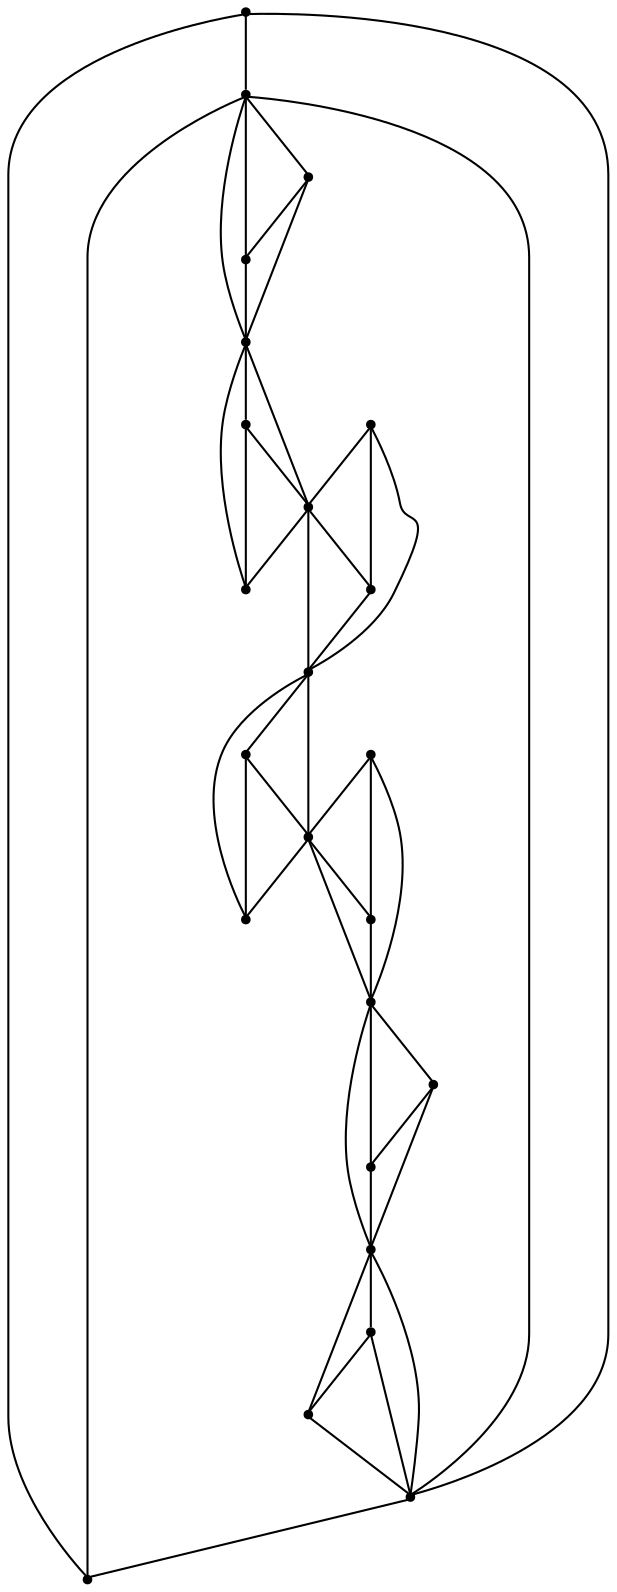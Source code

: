 graph {
  node [shape=point,comment="{\"directed\":false,\"doi\":\"10.1007/978-3-540-70904-6_34\",\"figure\":\"2\"}"]

  v0 [pos="1047.882417332849,1600.9270615047878"]
  v1 [pos="979.932308321221,1675.552076763577"]
  v2 [pos="1047.882417332849,1751.739592022366"]
  v3 [pos="946.7385855741278,1758.364576763577"]
  v4 [pos="999.873469295058,1731.8645742204453"]
  v5 [pos="998.9983421148256,1620.8020793067083"]
  v6 [pos="945.9884765625,1595.1771047380234"]
  v7 [pos="940.1123682776163,1857.8020996517603"]
  v8 [pos="864.7233602834303,1561.1770894792344"]
  v9 [pos="940.1123682776163,1494.0520869361026"]
  v10 [pos="864.7233602834303,1792.3020945654976"]
  v11 [pos="921.1088435683139,1542.9270691341824"]
  v12 [pos="920.2336527979651,1809.7395843929712"]
  v13 [pos="789.3343522892442,1858.6145665910508"]
  v14 [pos="782.7080714026163,1595.1771047380234"]
  v15 [pos="809.2130041787791,1809.7395843929712"]
  v16 [pos="782.7080714026163,1757.5521098242866"]
  v17 [pos="809.2130041787791,1542.1770996517603"]
  v18 [pos="789.3343522892442,1494.0520869361026"]
  v19 [pos="750.4521121002907,1676.3021098242864"]
  v20 [pos="682.4394622093023,1751.739592022366"]
  v21 [pos="682.4394622093023,1600.1770920223657"]
  v22 [pos="731.3235056322675,1731.8645742204453"]
  v23 [pos="731.3235056322675,1620.8020793067083"]

  v0 -- v1 [id="-1",pos="1047.882417332849,1600.9270615047878 979.932308321221,1675.552076763577 979.932308321221,1675.552076763577 979.932308321221,1675.552076763577"]
  v20 -- v19 [id="-2",pos="682.4394622093023,1751.739592022366 750.4521121002907,1676.3021098242864 750.4521121002907,1676.3021098242864 750.4521121002907,1676.3021098242864"]
  v21 -- v14 [id="-3",pos="682.4394622093023,1600.1770920223657 782.7080714026163,1595.1771047380234 782.7080714026163,1595.1771047380234 782.7080714026163,1595.1771047380234"]
  v23 -- v19 [id="-4",pos="731.3235056322675,1620.8020793067083 750.4521121002907,1676.3021098242864 750.4521121002907,1676.3021098242864 750.4521121002907,1676.3021098242864"]
  v22 -- v20 [id="-5",pos="731.3235056322675,1731.8645742204453 682.4394622093023,1751.739592022366 682.4394622093023,1751.739592022366 682.4394622093023,1751.739592022366"]
  v22 -- v16 [id="-6",pos="731.3235056322675,1731.8645742204453 782.7080714026163,1757.5521098242866 782.7080714026163,1757.5521098242866 782.7080714026163,1757.5521098242866"]
  v23 -- v21 [id="-7",pos="731.3235056322675,1620.8020793067083 682.4394622093023,1600.1770920223657 682.4394622093023,1600.1770920223657 682.4394622093023,1600.1770920223657"]
  v23 -- v14 [id="-8",pos="731.3235056322675,1620.8020793067083 782.7080714026163,1595.1771047380234 782.7080714026163,1595.1771047380234 782.7080714026163,1595.1771047380234"]
  v19 -- v22 [id="-9",pos="750.4521121002907,1676.3021098242864 731.3235056322675,1731.8645742204453 731.3235056322675,1731.8645742204453 731.3235056322675,1731.8645742204453"]
  v19 -- v16 [id="-10",pos="750.4521121002907,1676.3021098242864 782.7080714026163,1757.5521098242866 782.7080714026163,1757.5521098242866 782.7080714026163,1757.5521098242866"]
  v19 -- v21 [id="-11",pos="750.4521121002907,1676.3021098242864 682.4394622093023,1600.1770920223657 682.4394622093023,1600.1770920223657 682.4394622093023,1600.1770920223657"]
  v16 -- v20 [id="-12",pos="782.7080714026163,1757.5521098242866 682.4394622093023,1751.739592022366 682.4394622093023,1751.739592022366 682.4394622093023,1751.739592022366"]
  v16 -- v10 [id="-13",pos="782.7080714026163,1757.5521098242866 864.7233602834303,1792.3020945654976 864.7233602834303,1792.3020945654976 864.7233602834303,1792.3020945654976"]
  v14 -- v18 [id="-14",pos="782.7080714026163,1595.1771047380234 789.3343522892442,1494.0520869361026 789.3343522892442,1494.0520869361026 789.3343522892442,1494.0520869361026"]
  v14 -- v17 [id="-15",pos="782.7080714026163,1595.1771047380234 809.2130041787791,1542.1770996517603 809.2130041787791,1542.1770996517603 809.2130041787791,1542.1770996517603"]
  v14 -- v19 [id="-16",pos="782.7080714026163,1595.1771047380234 750.4521121002907,1676.3021098242864 750.4521121002907,1676.3021098242864 750.4521121002907,1676.3021098242864"]
  v18 -- v17 [id="-18",pos="789.3343522892442,1494.0520869361026 809.2130041787791,1542.1770996517603 809.2130041787791,1542.1770996517603 809.2130041787791,1542.1770996517603"]
  v13 -- v16 [id="-19",pos="789.3343522892442,1858.6145665910508 782.7080714026163,1757.5521098242866 782.7080714026163,1757.5521098242866 782.7080714026163,1757.5521098242866"]
  v18 -- v8 [id="-20",pos="789.3343522892442,1494.0520869361026 864.7233602834303,1561.1770894792344 864.7233602834303,1561.1770894792344 864.7233602834303,1561.1770894792344"]
  v17 -- v8 [id="-21",pos="809.2130041787791,1542.1770996517603 864.7233602834303,1561.1770894792344 864.7233602834303,1561.1770894792344 864.7233602834303,1561.1770894792344"]
  v15 -- v10 [id="-22",pos="809.2130041787791,1809.7395843929712 864.7233602834303,1792.3020945654976 864.7233602834303,1792.3020945654976 864.7233602834303,1792.3020945654976"]
  v15 -- v16 [id="-23",pos="809.2130041787791,1809.7395843929712 782.7080714026163,1757.5521098242866 782.7080714026163,1757.5521098242866 782.7080714026163,1757.5521098242866"]
  v15 -- v13 [id="-24",pos="809.2130041787791,1809.7395843929712 789.3343522892442,1858.6145665910508 789.3343522892442,1858.6145665910508 789.3343522892442,1858.6145665910508"]
  v10 -- v12 [id="-25",pos="864.7233602834303,1792.3020945654976 920.2336527979651,1809.7395843929712 920.2336527979651,1809.7395843929712 920.2336527979651,1809.7395843929712"]
  v8 -- v14 [id="-26",pos="864.7233602834303,1561.1770894792344 782.7080714026163,1595.1771047380234 782.7080714026163,1595.1771047380234 782.7080714026163,1595.1771047380234"]
  v10 -- v13 [id="-27",pos="864.7233602834303,1792.3020945654976 789.3343522892442,1858.6145665910508 789.3343522892442,1858.6145665910508 789.3343522892442,1858.6145665910508"]
  v10 -- v3 [id="-28",pos="864.7233602834303,1792.3020945654976 946.7385855741278,1758.364576763577 946.7385855741278,1758.364576763577 946.7385855741278,1758.364576763577"]
  v8 -- v11 [id="-29",pos="864.7233602834303,1561.1770894792344 921.1088435683139,1542.9270691341824 921.1088435683139,1542.9270691341824 921.1088435683139,1542.9270691341824"]
  v8 -- v9 [id="-30",pos="864.7233602834303,1561.1770894792344 940.1123682776163,1494.0520869361026 940.1123682776163,1494.0520869361026 940.1123682776163,1494.0520869361026"]
  v12 -- v3 [id="-31",pos="920.2336527979651,1809.7395843929712 946.7385855741278,1758.364576763577 946.7385855741278,1758.364576763577 946.7385855741278,1758.364576763577"]
  v12 -- v7 [id="-32",pos="920.2336527979651,1809.7395843929712 940.1123682776163,1857.8020996517603 940.1123682776163,1857.8020996517603 940.1123682776163,1857.8020996517603"]
  v11 -- v6 [id="-33",pos="921.1088435683139,1542.9270691341824 945.9884765625,1595.1771047380234 945.9884765625,1595.1771047380234 945.9884765625,1595.1771047380234"]
  v11 -- v9 [id="-34",pos="921.1088435683139,1542.9270691341824 940.1123682776163,1494.0520869361026 940.1123682776163,1494.0520869361026 940.1123682776163,1494.0520869361026"]
  v7 -- v10 [id="-35",pos="940.1123682776163,1857.8020996517603 864.7233602834303,1792.3020945654976 864.7233602834303,1792.3020945654976 864.7233602834303,1792.3020945654976"]
  v9 -- v6 [id="-36",pos="940.1123682776163,1494.0520869361026 945.9884765625,1595.1771047380234 945.9884765625,1595.1771047380234 945.9884765625,1595.1771047380234"]
  v6 -- v5 [id="-37",pos="945.9884765625,1595.1771047380234 998.9983421148256,1620.8020793067083 998.9983421148256,1620.8020793067083 998.9983421148256,1620.8020793067083"]
  v6 -- v0 [id="-38",pos="945.9884765625,1595.1771047380234 1047.882417332849,1600.9270615047878 1047.882417332849,1600.9270615047878 1047.882417332849,1600.9270615047878"]
  v6 -- v8 [id="-39",pos="945.9884765625,1595.1771047380234 864.7233602834303,1561.1770894792344 864.7233602834303,1561.1770894792344 864.7233602834303,1561.1770894792344"]
  v3 -- v7 [id="-40",pos="946.7385855741278,1758.364576763577 940.1123682776163,1857.8020996517603 940.1123682776163,1857.8020996517603 940.1123682776163,1857.8020996517603"]
  v3 -- v1 [id="-41",pos="946.7385855741278,1758.364576763577 979.932308321221,1675.552076763577 979.932308321221,1675.552076763577 979.932308321221,1675.552076763577"]
  v1 -- v4 [id="-42",pos="979.932308321221,1675.552076763577 999.873469295058,1731.8645742204453 999.873469295058,1731.8645742204453 999.873469295058,1731.8645742204453"]
  v1 -- v2 [id="-43",pos="979.932308321221,1675.552076763577 1047.882417332849,1751.739592022366 1047.882417332849,1751.739592022366 1047.882417332849,1751.739592022366"]
  v1 -- v6 [id="-44",pos="979.932308321221,1675.552076763577 945.9884765625,1595.1771047380234 945.9884765625,1595.1771047380234 945.9884765625,1595.1771047380234"]
  v5 -- v1 [id="-45",pos="998.9983421148256,1620.8020793067083 979.932308321221,1675.552076763577 979.932308321221,1675.552076763577 979.932308321221,1675.552076763577"]
  v4 -- v3 [id="-46",pos="999.873469295058,1731.8645742204453 946.7385855741278,1758.364576763577 946.7385855741278,1758.364576763577 946.7385855741278,1758.364576763577"]
  v5 -- v0 [id="-47",pos="998.9983421148256,1620.8020793067083 1047.882417332849,1600.9270615047878 1047.882417332849,1600.9270615047878 1047.882417332849,1600.9270615047878"]
  v4 -- v2 [id="-48",pos="999.873469295058,1731.8645742204453 1047.882417332849,1751.739592022366 1047.882417332849,1751.739592022366 1047.882417332849,1751.739592022366"]
  v2 -- v3 [id="-49",pos="1047.882417332849,1751.739592022366 946.7385855741278,1758.364576763577 946.7385855741278,1758.364576763577 946.7385855741278,1758.364576763577"]
}